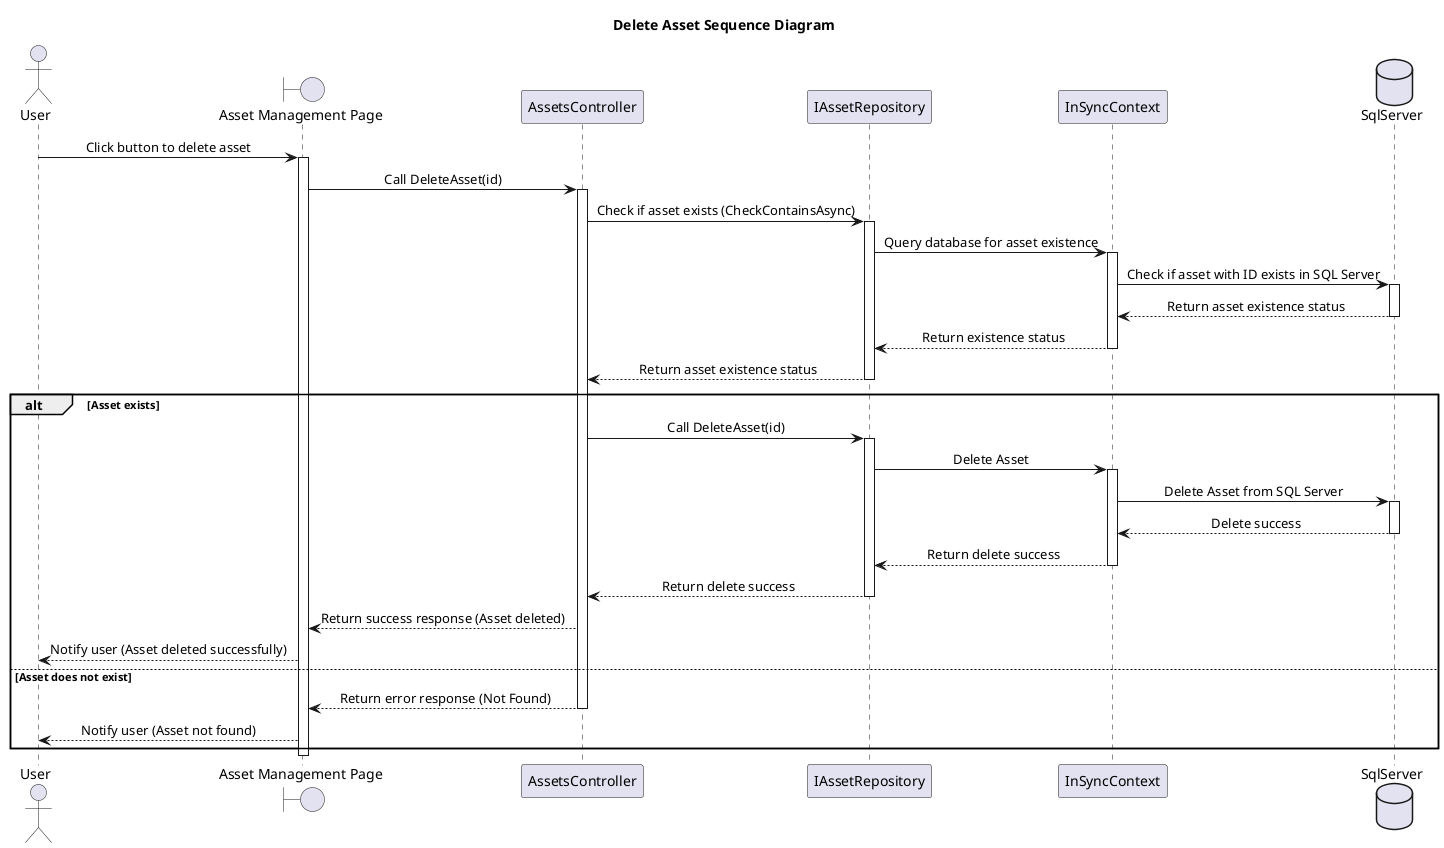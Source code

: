 @startuml DeleteAssetSequenceDiagram
skinparam classAttributeIconSize 0
skinparam SequenceMessageAlignment center
Title Delete Asset Sequence Diagram

actor "User" as U
boundary "Asset Management Page" as Hp
participant "AssetsController" as ProController
participant "IAssetRepository" as IProRepo
participant "InSyncContext" as ISContext
database "SqlServer" as Db

U -> Hp : Click button to delete asset
activate Hp

Hp -> ProController : Call DeleteAsset(id)
activate ProController

ProController -> IProRepo : Check if asset exists (CheckContainsAsync)
activate IProRepo
IProRepo -> ISContext : Query database for asset existence
activate ISContext
ISContext -> Db : Check if asset with ID exists in SQL Server
activate Db
Db --> ISContext : Return asset existence status
deactivate Db
ISContext --> IProRepo : Return existence status
deactivate ISContext
IProRepo --> ProController : Return asset existence status
deactivate IProRepo

alt Asset exists
    ProController -> IProRepo : Call DeleteAsset(id)
    activate IProRepo
    IProRepo -> ISContext : Delete Asset
    activate ISContext
    ISContext -> Db : Delete Asset from SQL Server
    activate Db
    Db --> ISContext : Delete success
    deactivate Db
    ISContext --> IProRepo : Return delete success
    deactivate ISContext
    IProRepo --> ProController : Return delete success
    deactivate IProRepo
    ProController --> Hp : Return success response (Asset deleted)
    
    Hp --> U : Notify user (Asset deleted successfully)
else Asset does not exist
    ProController --> Hp : Return error response (Not Found)
    deactivate ProController
    Hp --> U : Notify user (Asset not found)
end

deactivate Hp
@enduml
